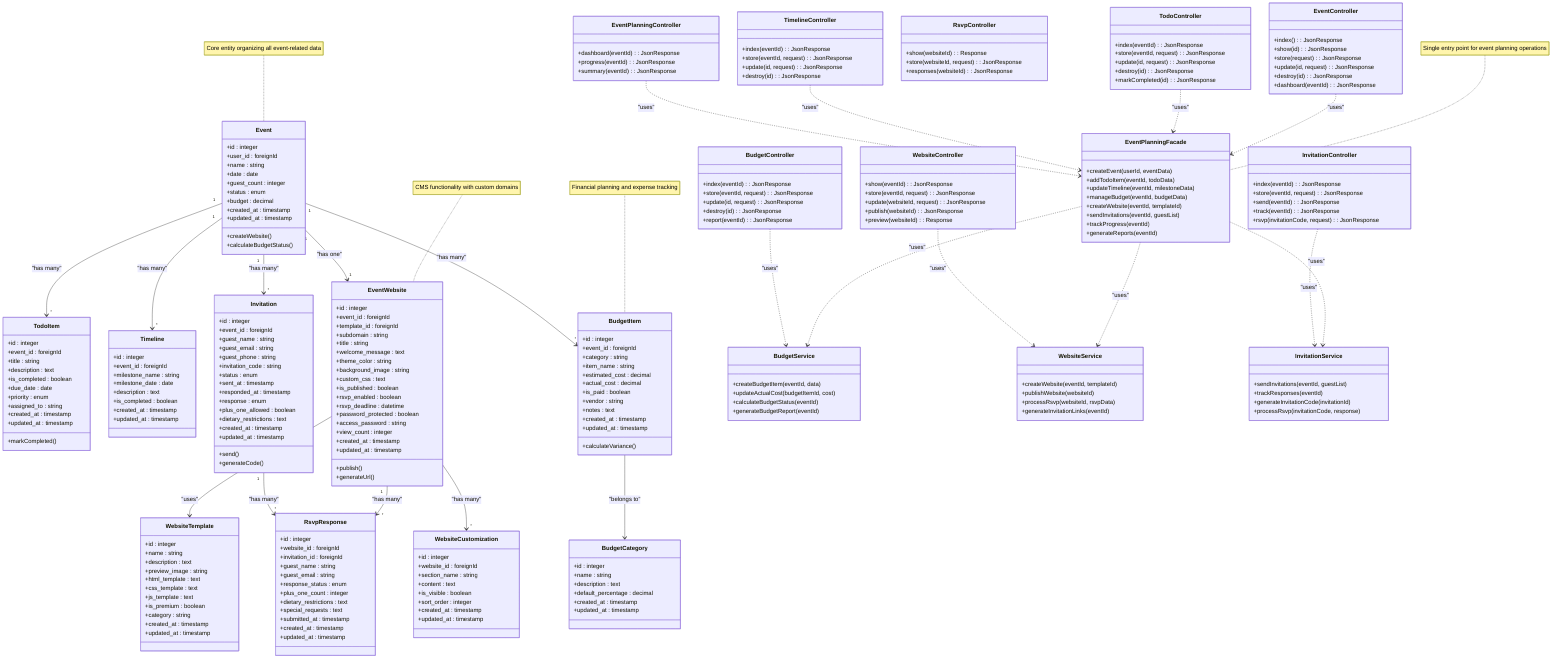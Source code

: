 classDiagram
    direction 
    
    %% =============== PART 1: EVENT PLANNING TOOLS ===============

    %% -------------- Event Entity (Core Database Table) --------------
    class Event {
        +id : integer
        +user_id : foreignId
        +name : string
        +date : date
        +guest_count : integer
        +status : enum
        +budget : decimal
        +created_at : timestamp
        +updated_at : timestamp
        +createWebsite()
        +calculateBudgetStatus()
    }

    %% -------------- Event Planning Tools (Database Tables) --------------
    class TodoItem {
        +id : integer
        +event_id : foreignId
        +title : string
        +description : text
        +is_completed : boolean
        +due_date : date
        +priority : enum
        +assigned_to : string
        +created_at : timestamp
        +updated_at : timestamp
        +markCompleted()
    }

    class Timeline {
        +id : integer
        +event_id : foreignId
        +milestone_name : string
        +milestone_date : date
        +description : text
        +is_completed : boolean
        +created_at : timestamp
        +updated_at : timestamp
    }

    class Invitation {
        +id : integer
        +event_id : foreignId
        +guest_name : string
        +guest_email : string
        +guest_phone : string
        +invitation_code : string
        +status : enum
        +sent_at : timestamp
        +responded_at : timestamp
        +response : enum
        +plus_one_allowed : boolean
        +dietary_restrictions : text
        +created_at : timestamp
        +updated_at : timestamp
        +send()
        +generateCode()
    }

    %% -------------- Website System (Database Tables) --------------
    class EventWebsite {
        +id : integer
        +event_id : foreignId
        +template_id : foreignId
        +subdomain : string
        +title : string
        +welcome_message : text
        +theme_color : string
        +background_image : string
        +custom_css : text
        +is_published : boolean
        +rsvp_enabled : boolean
        +rsvp_deadline : datetime
        +password_protected : boolean
        +access_password : string
        +view_count : integer
        +created_at : timestamp
        +updated_at : timestamp
        +publish()
        +generateUrl()
    }

    class WebsiteTemplate {
        +id : integer
        +name : string
        +description : text
        +preview_image : string
        +html_template : text
        +css_template : text
        +js_template : text
        +is_premium : boolean
        +category : string
        +created_at : timestamp
        +updated_at : timestamp
    }

    class RsvpResponse {
        +id : integer
        +website_id : foreignId
        +invitation_id : foreignId
        +guest_name : string
        +guest_email : string
        +response_status : enum
        +plus_one_count : integer
        +dietary_restrictions : text
        +special_requests : text
        +submitted_at : timestamp
        +created_at : timestamp
        +updated_at : timestamp
    }

    class WebsiteCustomization {
        +id : integer
        +website_id : foreignId
        +section_name : string
        +content : text
        +is_visible : boolean
        +sort_order : integer
        +created_at : timestamp
        +updated_at : timestamp
    }

    %% -------------- Budget Management (Database Tables) --------------
    class BudgetItem {
        +id : integer
        +event_id : foreignId
        +category : string
        +item_name : string
        +estimated_cost : decimal
        +actual_cost : decimal
        +is_paid : boolean
        +vendor : string
        +notes : text
        +created_at : timestamp
        +updated_at : timestamp
        +calculateVariance()
    }

    class BudgetCategory {
        +id : integer
        +name : string
        +description : text
        +default_percentage : decimal
        +created_at : timestamp
        +updated_at : timestamp
    }

    %% -------------- Essential Business Logic Services --------------
    class BudgetService {
        +createBudgetItem(eventId, data)
        +updateActualCost(budgetItemId, cost)
        +calculateBudgetStatus(eventId)
        +generateBudgetReport(eventId)
    }

    class WebsiteService {
        +createWebsite(eventId, templateId)
        +publishWebsite(websiteId)
        +processRsvp(websiteId, rsvpData)
        +generateInvitationLinks(eventId)
    }

    class InvitationService {
        +sendInvitations(eventId, guestList)
        +trackResponses(eventId)
        +generateInvitationCode(invitationId)
        +processRsvp(invitationCode, response)
    }

    %% -------------- Facade Pattern - Single Entry Point --------------
    class EventPlanningFacade {
        +createEvent(userId, eventData)
        +addTodoItem(eventId, todoData)
        +updateTimeline(eventId, milestoneData)
        +manageBudget(eventId, budgetData)
        +createWebsite(eventId, templateId)
        +sendInvitations(eventId, guestList)
        +trackProgress(eventId)
        +generateReports(eventId)
    }

    %% -------------- MVC Controllers & API Layer --------------
    class EventController {
        +index() : JsonResponse
        +show(id) : JsonResponse
        +store(request) : JsonResponse
        +update(id, request) : JsonResponse
        +destroy(id) : JsonResponse
        +dashboard(eventId) : JsonResponse
    }

    class TodoController {
        +index(eventId) : JsonResponse
        +store(eventId, request) : JsonResponse
        +update(id, request) : JsonResponse
        +destroy(id) : JsonResponse
        +markCompleted(id) : JsonResponse
    }

    class TimelineController {
        +index(eventId) : JsonResponse
        +store(eventId, request) : JsonResponse
        +update(id, request) : JsonResponse
        +destroy(id) : JsonResponse
    }

    class InvitationController {
        +index(eventId) : JsonResponse
        +store(eventId, request) : JsonResponse
        +send(eventId) : JsonResponse
        +track(eventId) : JsonResponse
        +rsvp(invitationCode, request) : JsonResponse
    }

    class WebsiteController {
        +show(eventId) : JsonResponse
        +store(eventId, request) : JsonResponse
        +update(websiteId, request) : JsonResponse
        +publish(websiteId) : JsonResponse
        +preview(websiteId) : Response
    }

    class RsvpController {
        +show(websiteId) : Response
        +store(websiteId, request) : JsonResponse
        +responses(websiteId) : JsonResponse
    }

    class BudgetController {
        +index(eventId) : JsonResponse
        +store(eventId, request) : JsonResponse
        +update(id, request) : JsonResponse
        +destroy(id) : JsonResponse
        +report(eventId) : JsonResponse
    }

    class EventPlanningController {
        +dashboard(eventId) : JsonResponse
        +progress(eventId) : JsonResponse
        +summary(eventId) : JsonResponse
    }

    %% =============== RELATIONSHIPS ===============

    %% Core Entity Relationships
    Event "1" --> "*" TodoItem : "has many"
    Event "1" --> "*" Timeline : "has many"
    Event "1" --> "*" Invitation : "has many"
    Event "1" --> "1" EventWebsite : "has one"
    Event "1" --> "*" BudgetItem : "has many"

    %% Website System Relationships
    EventWebsite --> WebsiteTemplate : "uses"
    EventWebsite "1" --> "*" RsvpResponse : "has many"
    EventWebsite "1" --> "*" WebsiteCustomization : "has many"
    Invitation "1" --> "*" RsvpResponse : "has many"

    %% Budget Relationships
    BudgetItem --> BudgetCategory : "belongs to"

    %% Service Dependencies
    EventPlanningFacade ..> BudgetService : "uses"
    EventPlanningFacade ..> WebsiteService : "uses"
    EventPlanningFacade ..> InvitationService : "uses"

    %% Controller Dependencies
    EventController ..> EventPlanningFacade : "uses"
    TodoController ..> EventPlanningFacade : "uses"
    TimelineController ..> EventPlanningFacade : "uses"
    InvitationController ..> InvitationService : "uses"
    WebsiteController ..> WebsiteService : "uses"
    BudgetController ..> BudgetService : "uses"
    EventPlanningController ..> EventPlanningFacade : "uses"

    %% =============== NOTES ===============
    note for Event "Core entity organizing all event-related data"
    note for EventWebsite "CMS functionality with custom domains"
    note for BudgetItem "Financial planning and expense tracking"
    note for EventPlanningFacade "Single entry point for event planning operations"